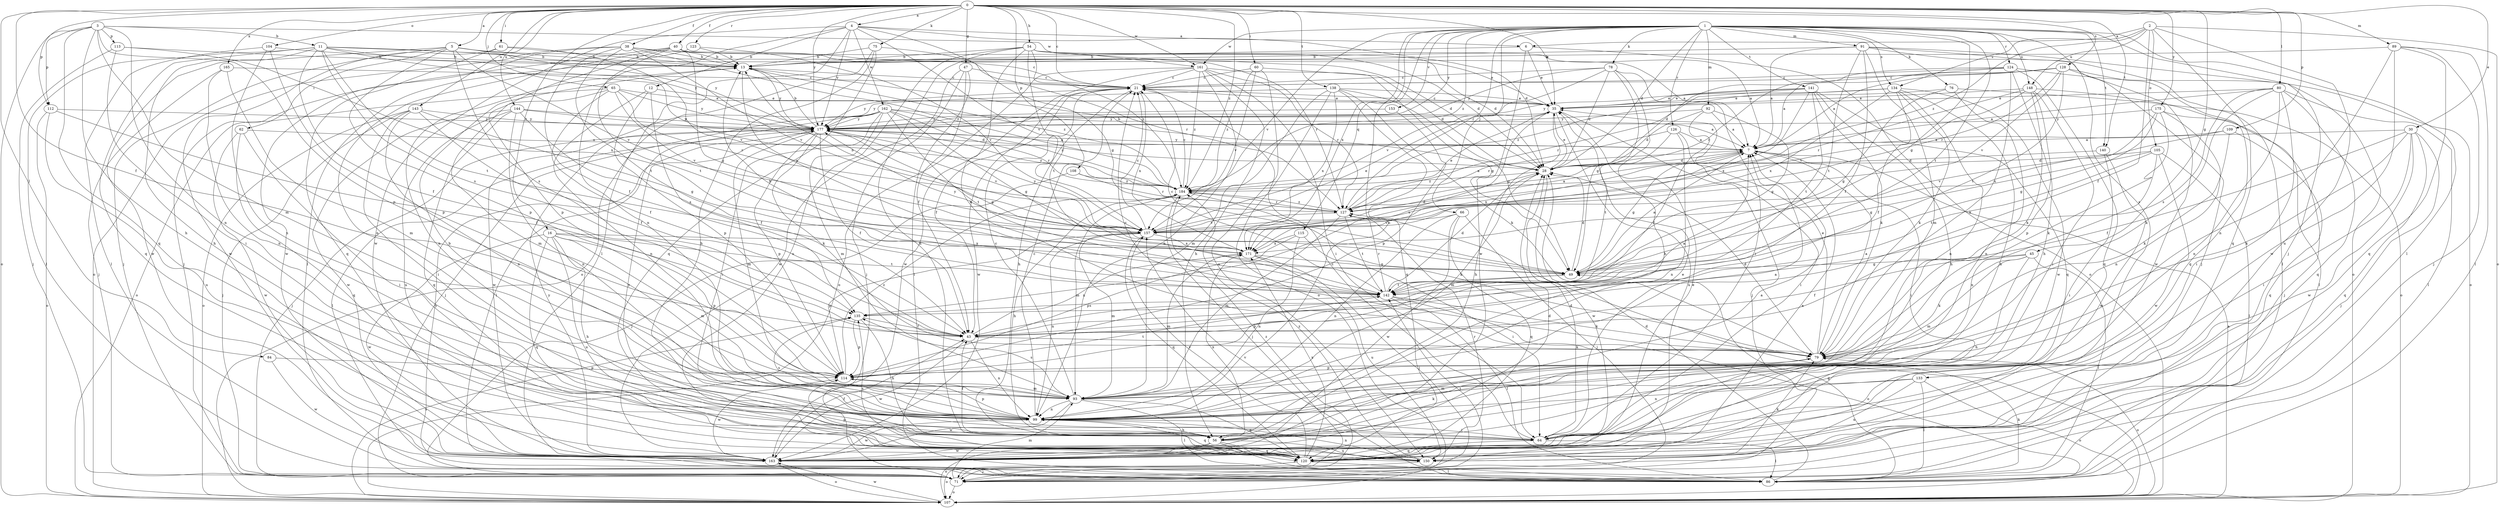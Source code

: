 strict digraph  {
0;
1;
2;
3;
4;
5;
6;
7;
11;
12;
13;
16;
21;
28;
30;
35;
38;
40;
43;
45;
47;
49;
54;
56;
60;
61;
62;
64;
65;
66;
71;
75;
76;
78;
79;
80;
84;
86;
89;
91;
92;
93;
99;
104;
105;
107;
108;
109;
112;
113;
114;
115;
120;
123;
124;
126;
127;
128;
133;
134;
135;
138;
140;
141;
142;
143;
144;
148;
150;
153;
157;
161;
162;
163;
165;
171;
175;
177;
184;
0 -> 4  [label=a];
0 -> 5  [label=a];
0 -> 16  [label=c];
0 -> 21  [label=c];
0 -> 30  [label=e];
0 -> 35  [label=e];
0 -> 38  [label=f];
0 -> 40  [label=f];
0 -> 43  [label=f];
0 -> 45  [label=g];
0 -> 47  [label=g];
0 -> 54  [label=h];
0 -> 60  [label=i];
0 -> 61  [label=i];
0 -> 65  [label=j];
0 -> 75  [label=k];
0 -> 80  [label=l];
0 -> 84  [label=l];
0 -> 89  [label=m];
0 -> 104  [label=o];
0 -> 108  [label=p];
0 -> 109  [label=p];
0 -> 112  [label=p];
0 -> 123  [label=r];
0 -> 128  [label=s];
0 -> 138  [label=t];
0 -> 140  [label=t];
0 -> 143  [label=u];
0 -> 144  [label=u];
0 -> 161  [label=w];
0 -> 165  [label=x];
0 -> 175  [label=y];
0 -> 177  [label=y];
0 -> 184  [label=z];
1 -> 28  [label=d];
1 -> 49  [label=g];
1 -> 66  [label=j];
1 -> 71  [label=j];
1 -> 76  [label=k];
1 -> 78  [label=k];
1 -> 86  [label=l];
1 -> 91  [label=m];
1 -> 92  [label=m];
1 -> 99  [label=n];
1 -> 115  [label=q];
1 -> 124  [label=r];
1 -> 126  [label=r];
1 -> 127  [label=r];
1 -> 133  [label=s];
1 -> 134  [label=s];
1 -> 140  [label=t];
1 -> 141  [label=t];
1 -> 142  [label=t];
1 -> 148  [label=u];
1 -> 153  [label=v];
1 -> 157  [label=v];
1 -> 161  [label=w];
1 -> 171  [label=x];
1 -> 177  [label=y];
1 -> 184  [label=z];
2 -> 6  [label=a];
2 -> 43  [label=f];
2 -> 105  [label=o];
2 -> 107  [label=o];
2 -> 120  [label=q];
2 -> 134  [label=s];
2 -> 148  [label=u];
2 -> 150  [label=u];
2 -> 184  [label=z];
3 -> 11  [label=b];
3 -> 56  [label=h];
3 -> 93  [label=m];
3 -> 99  [label=n];
3 -> 107  [label=o];
3 -> 112  [label=p];
3 -> 113  [label=p];
3 -> 114  [label=p];
3 -> 120  [label=q];
3 -> 161  [label=w];
4 -> 6  [label=a];
4 -> 12  [label=b];
4 -> 28  [label=d];
4 -> 49  [label=g];
4 -> 86  [label=l];
4 -> 99  [label=n];
4 -> 157  [label=v];
4 -> 162  [label=w];
4 -> 163  [label=w];
4 -> 177  [label=y];
5 -> 7  [label=a];
5 -> 13  [label=b];
5 -> 62  [label=i];
5 -> 71  [label=j];
5 -> 114  [label=p];
5 -> 135  [label=s];
5 -> 157  [label=v];
5 -> 163  [label=w];
5 -> 177  [label=y];
6 -> 13  [label=b];
6 -> 35  [label=e];
6 -> 107  [label=o];
6 -> 163  [label=w];
7 -> 28  [label=d];
7 -> 49  [label=g];
7 -> 64  [label=i];
7 -> 171  [label=x];
7 -> 177  [label=y];
11 -> 13  [label=b];
11 -> 35  [label=e];
11 -> 43  [label=f];
11 -> 56  [label=h];
11 -> 86  [label=l];
11 -> 120  [label=q];
11 -> 135  [label=s];
11 -> 142  [label=t];
11 -> 177  [label=y];
11 -> 184  [label=z];
12 -> 35  [label=e];
12 -> 99  [label=n];
12 -> 114  [label=p];
12 -> 135  [label=s];
13 -> 21  [label=c];
13 -> 99  [label=n];
13 -> 171  [label=x];
13 -> 177  [label=y];
13 -> 184  [label=z];
16 -> 56  [label=h];
16 -> 93  [label=m];
16 -> 114  [label=p];
16 -> 120  [label=q];
16 -> 142  [label=t];
16 -> 150  [label=u];
16 -> 163  [label=w];
16 -> 171  [label=x];
21 -> 35  [label=e];
21 -> 43  [label=f];
21 -> 56  [label=h];
21 -> 163  [label=w];
21 -> 171  [label=x];
21 -> 177  [label=y];
28 -> 13  [label=b];
28 -> 35  [label=e];
28 -> 93  [label=m];
28 -> 163  [label=w];
28 -> 184  [label=z];
30 -> 7  [label=a];
30 -> 43  [label=f];
30 -> 64  [label=i];
30 -> 71  [label=j];
30 -> 79  [label=k];
30 -> 120  [label=q];
30 -> 163  [label=w];
35 -> 21  [label=c];
35 -> 56  [label=h];
35 -> 71  [label=j];
35 -> 135  [label=s];
35 -> 150  [label=u];
35 -> 177  [label=y];
38 -> 13  [label=b];
38 -> 21  [label=c];
38 -> 28  [label=d];
38 -> 43  [label=f];
38 -> 107  [label=o];
38 -> 142  [label=t];
38 -> 157  [label=v];
38 -> 163  [label=w];
38 -> 184  [label=z];
40 -> 13  [label=b];
40 -> 28  [label=d];
40 -> 49  [label=g];
40 -> 71  [label=j];
40 -> 99  [label=n];
40 -> 114  [label=p];
40 -> 142  [label=t];
43 -> 7  [label=a];
43 -> 79  [label=k];
43 -> 99  [label=n];
43 -> 163  [label=w];
43 -> 171  [label=x];
45 -> 43  [label=f];
45 -> 49  [label=g];
45 -> 56  [label=h];
45 -> 79  [label=k];
45 -> 86  [label=l];
45 -> 93  [label=m];
47 -> 21  [label=c];
47 -> 43  [label=f];
47 -> 71  [label=j];
47 -> 86  [label=l];
47 -> 163  [label=w];
49 -> 7  [label=a];
49 -> 28  [label=d];
49 -> 114  [label=p];
49 -> 142  [label=t];
54 -> 7  [label=a];
54 -> 13  [label=b];
54 -> 28  [label=d];
54 -> 56  [label=h];
54 -> 79  [label=k];
54 -> 127  [label=r];
54 -> 142  [label=t];
54 -> 150  [label=u];
54 -> 184  [label=z];
56 -> 7  [label=a];
56 -> 43  [label=f];
56 -> 79  [label=k];
56 -> 86  [label=l];
56 -> 107  [label=o];
56 -> 120  [label=q];
56 -> 150  [label=u];
56 -> 163  [label=w];
56 -> 171  [label=x];
60 -> 21  [label=c];
60 -> 28  [label=d];
60 -> 150  [label=u];
60 -> 157  [label=v];
60 -> 184  [label=z];
61 -> 13  [label=b];
61 -> 120  [label=q];
61 -> 157  [label=v];
61 -> 163  [label=w];
62 -> 7  [label=a];
62 -> 64  [label=i];
62 -> 120  [label=q];
62 -> 163  [label=w];
64 -> 21  [label=c];
64 -> 28  [label=d];
64 -> 35  [label=e];
64 -> 86  [label=l];
64 -> 120  [label=q];
64 -> 177  [label=y];
65 -> 35  [label=e];
65 -> 43  [label=f];
65 -> 93  [label=m];
65 -> 107  [label=o];
65 -> 127  [label=r];
65 -> 157  [label=v];
65 -> 177  [label=y];
66 -> 71  [label=j];
66 -> 99  [label=n];
66 -> 120  [label=q];
66 -> 157  [label=v];
66 -> 163  [label=w];
71 -> 93  [label=m];
71 -> 107  [label=o];
71 -> 142  [label=t];
71 -> 184  [label=z];
75 -> 13  [label=b];
75 -> 56  [label=h];
75 -> 107  [label=o];
75 -> 120  [label=q];
75 -> 127  [label=r];
76 -> 35  [label=e];
76 -> 49  [label=g];
76 -> 99  [label=n];
76 -> 107  [label=o];
78 -> 21  [label=c];
78 -> 28  [label=d];
78 -> 49  [label=g];
78 -> 56  [label=h];
78 -> 64  [label=i];
78 -> 157  [label=v];
78 -> 177  [label=y];
79 -> 7  [label=a];
79 -> 21  [label=c];
79 -> 28  [label=d];
79 -> 35  [label=e];
79 -> 107  [label=o];
79 -> 114  [label=p];
80 -> 7  [label=a];
80 -> 35  [label=e];
80 -> 64  [label=i];
80 -> 79  [label=k];
80 -> 86  [label=l];
80 -> 99  [label=n];
80 -> 120  [label=q];
80 -> 135  [label=s];
84 -> 114  [label=p];
84 -> 163  [label=w];
86 -> 28  [label=d];
86 -> 49  [label=g];
86 -> 79  [label=k];
86 -> 157  [label=v];
86 -> 177  [label=y];
89 -> 13  [label=b];
89 -> 71  [label=j];
89 -> 86  [label=l];
89 -> 99  [label=n];
89 -> 120  [label=q];
89 -> 163  [label=w];
91 -> 7  [label=a];
91 -> 13  [label=b];
91 -> 43  [label=f];
91 -> 71  [label=j];
91 -> 86  [label=l];
91 -> 93  [label=m];
91 -> 107  [label=o];
91 -> 142  [label=t];
92 -> 7  [label=a];
92 -> 28  [label=d];
92 -> 43  [label=f];
92 -> 49  [label=g];
92 -> 177  [label=y];
93 -> 7  [label=a];
93 -> 21  [label=c];
93 -> 86  [label=l];
93 -> 99  [label=n];
93 -> 120  [label=q];
93 -> 135  [label=s];
93 -> 163  [label=w];
99 -> 13  [label=b];
99 -> 21  [label=c];
99 -> 56  [label=h];
99 -> 64  [label=i];
99 -> 114  [label=p];
99 -> 120  [label=q];
99 -> 135  [label=s];
99 -> 163  [label=w];
104 -> 13  [label=b];
104 -> 86  [label=l];
104 -> 99  [label=n];
104 -> 114  [label=p];
105 -> 28  [label=d];
105 -> 49  [label=g];
105 -> 86  [label=l];
105 -> 99  [label=n];
105 -> 142  [label=t];
105 -> 163  [label=w];
107 -> 7  [label=a];
107 -> 127  [label=r];
107 -> 135  [label=s];
107 -> 163  [label=w];
108 -> 71  [label=j];
108 -> 127  [label=r];
108 -> 184  [label=z];
109 -> 7  [label=a];
109 -> 79  [label=k];
109 -> 120  [label=q];
109 -> 157  [label=v];
112 -> 43  [label=f];
112 -> 107  [label=o];
112 -> 150  [label=u];
112 -> 177  [label=y];
113 -> 13  [label=b];
113 -> 64  [label=i];
113 -> 71  [label=j];
113 -> 171  [label=x];
114 -> 93  [label=m];
114 -> 142  [label=t];
114 -> 163  [label=w];
114 -> 184  [label=z];
115 -> 64  [label=i];
115 -> 99  [label=n];
115 -> 114  [label=p];
115 -> 171  [label=x];
120 -> 35  [label=e];
120 -> 86  [label=l];
120 -> 107  [label=o];
120 -> 114  [label=p];
120 -> 135  [label=s];
120 -> 157  [label=v];
120 -> 171  [label=x];
123 -> 13  [label=b];
123 -> 86  [label=l];
123 -> 157  [label=v];
124 -> 7  [label=a];
124 -> 21  [label=c];
124 -> 56  [label=h];
124 -> 79  [label=k];
124 -> 107  [label=o];
124 -> 120  [label=q];
124 -> 127  [label=r];
126 -> 7  [label=a];
126 -> 64  [label=i];
126 -> 99  [label=n];
126 -> 127  [label=r];
126 -> 142  [label=t];
127 -> 7  [label=a];
127 -> 35  [label=e];
127 -> 93  [label=m];
127 -> 142  [label=t];
127 -> 157  [label=v];
127 -> 184  [label=z];
128 -> 7  [label=a];
128 -> 21  [label=c];
128 -> 28  [label=d];
128 -> 120  [label=q];
128 -> 127  [label=r];
128 -> 142  [label=t];
128 -> 157  [label=v];
128 -> 163  [label=w];
133 -> 86  [label=l];
133 -> 93  [label=m];
133 -> 99  [label=n];
133 -> 107  [label=o];
133 -> 150  [label=u];
134 -> 35  [label=e];
134 -> 43  [label=f];
134 -> 56  [label=h];
134 -> 79  [label=k];
134 -> 99  [label=n];
134 -> 163  [label=w];
134 -> 171  [label=x];
134 -> 184  [label=z];
135 -> 43  [label=f];
135 -> 56  [label=h];
135 -> 114  [label=p];
138 -> 35  [label=e];
138 -> 49  [label=g];
138 -> 79  [label=k];
138 -> 93  [label=m];
138 -> 107  [label=o];
138 -> 120  [label=q];
138 -> 171  [label=x];
138 -> 177  [label=y];
140 -> 28  [label=d];
140 -> 64  [label=i];
140 -> 163  [label=w];
141 -> 35  [label=e];
141 -> 56  [label=h];
141 -> 79  [label=k];
141 -> 120  [label=q];
141 -> 127  [label=r];
141 -> 142  [label=t];
141 -> 171  [label=x];
141 -> 177  [label=y];
142 -> 13  [label=b];
142 -> 21  [label=c];
142 -> 28  [label=d];
142 -> 79  [label=k];
142 -> 86  [label=l];
142 -> 107  [label=o];
142 -> 127  [label=r];
142 -> 135  [label=s];
143 -> 43  [label=f];
143 -> 49  [label=g];
143 -> 64  [label=i];
143 -> 71  [label=j];
143 -> 99  [label=n];
143 -> 107  [label=o];
143 -> 177  [label=y];
144 -> 28  [label=d];
144 -> 43  [label=f];
144 -> 99  [label=n];
144 -> 120  [label=q];
144 -> 150  [label=u];
144 -> 163  [label=w];
144 -> 177  [label=y];
148 -> 35  [label=e];
148 -> 64  [label=i];
148 -> 79  [label=k];
148 -> 86  [label=l];
148 -> 114  [label=p];
148 -> 127  [label=r];
148 -> 157  [label=v];
150 -> 7  [label=a];
150 -> 71  [label=j];
150 -> 79  [label=k];
150 -> 99  [label=n];
150 -> 127  [label=r];
150 -> 184  [label=z];
153 -> 114  [label=p];
153 -> 177  [label=y];
157 -> 13  [label=b];
157 -> 21  [label=c];
157 -> 28  [label=d];
157 -> 35  [label=e];
157 -> 93  [label=m];
157 -> 99  [label=n];
157 -> 114  [label=p];
157 -> 120  [label=q];
157 -> 171  [label=x];
157 -> 177  [label=y];
161 -> 21  [label=c];
161 -> 49  [label=g];
161 -> 56  [label=h];
161 -> 64  [label=i];
161 -> 99  [label=n];
161 -> 107  [label=o];
161 -> 127  [label=r];
161 -> 163  [label=w];
161 -> 184  [label=z];
162 -> 7  [label=a];
162 -> 49  [label=g];
162 -> 64  [label=i];
162 -> 71  [label=j];
162 -> 86  [label=l];
162 -> 93  [label=m];
162 -> 127  [label=r];
162 -> 142  [label=t];
162 -> 163  [label=w];
162 -> 177  [label=y];
162 -> 184  [label=z];
163 -> 28  [label=d];
163 -> 43  [label=f];
163 -> 107  [label=o];
163 -> 177  [label=y];
165 -> 21  [label=c];
165 -> 71  [label=j];
165 -> 93  [label=m];
165 -> 99  [label=n];
171 -> 49  [label=g];
171 -> 71  [label=j];
171 -> 93  [label=m];
171 -> 150  [label=u];
171 -> 177  [label=y];
175 -> 49  [label=g];
175 -> 71  [label=j];
175 -> 79  [label=k];
175 -> 99  [label=n];
175 -> 171  [label=x];
175 -> 177  [label=y];
177 -> 7  [label=a];
177 -> 13  [label=b];
177 -> 43  [label=f];
177 -> 49  [label=g];
177 -> 71  [label=j];
177 -> 79  [label=k];
177 -> 86  [label=l];
177 -> 93  [label=m];
177 -> 114  [label=p];
177 -> 157  [label=v];
177 -> 184  [label=z];
184 -> 7  [label=a];
184 -> 21  [label=c];
184 -> 56  [label=h];
184 -> 71  [label=j];
184 -> 79  [label=k];
184 -> 93  [label=m];
184 -> 127  [label=r];
}

